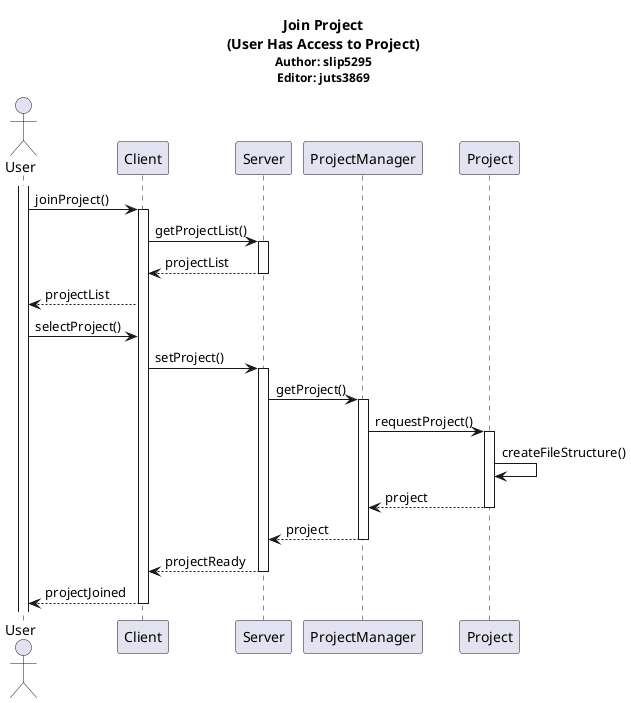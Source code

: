 @startuml

title <b>Join Project</b>\n(User Has Access to Project)\n<size:12>Author: slip5295</size>\n<size:12>Editor: juts3869</size>

Actor User
Activate User

User -> Client : joinProject()
Activate Client

Client -> Server : getProjectList()
Activate Server

Server --> Client : projectList
Deactivate Server

Client --> User : projectList

User -> Client : selectProject()

Client -> Server : setProject()
Activate Server

Server -> ProjectManager : getProject()
Activate ProjectManager

ProjectManager -> Project : requestProject()
Activate Project

    
    Project -> Project : createFileStructure()
    Project --> ProjectManager : project
    Deactivate Project


    ProjectManager --> Server : project
    Deactivate ProjectManager

    Server --> Client : projectReady
    Deactivate Server
    Deactivate ProjectManager

    Client --> User : projectJoined
    Deactivate Client

@enduml